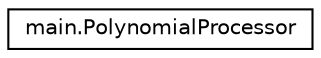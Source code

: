 digraph "Graphical Class Hierarchy"
{
 // LATEX_PDF_SIZE
  edge [fontname="Helvetica",fontsize="10",labelfontname="Helvetica",labelfontsize="10"];
  node [fontname="Helvetica",fontsize="10",shape=record];
  rankdir="LR";
  Node0 [label="main.PolynomialProcessor",height=0.2,width=0.4,color="black", fillcolor="white", style="filled",URL="$classmain_1_1PolynomialProcessor.html",tooltip=" "];
}
